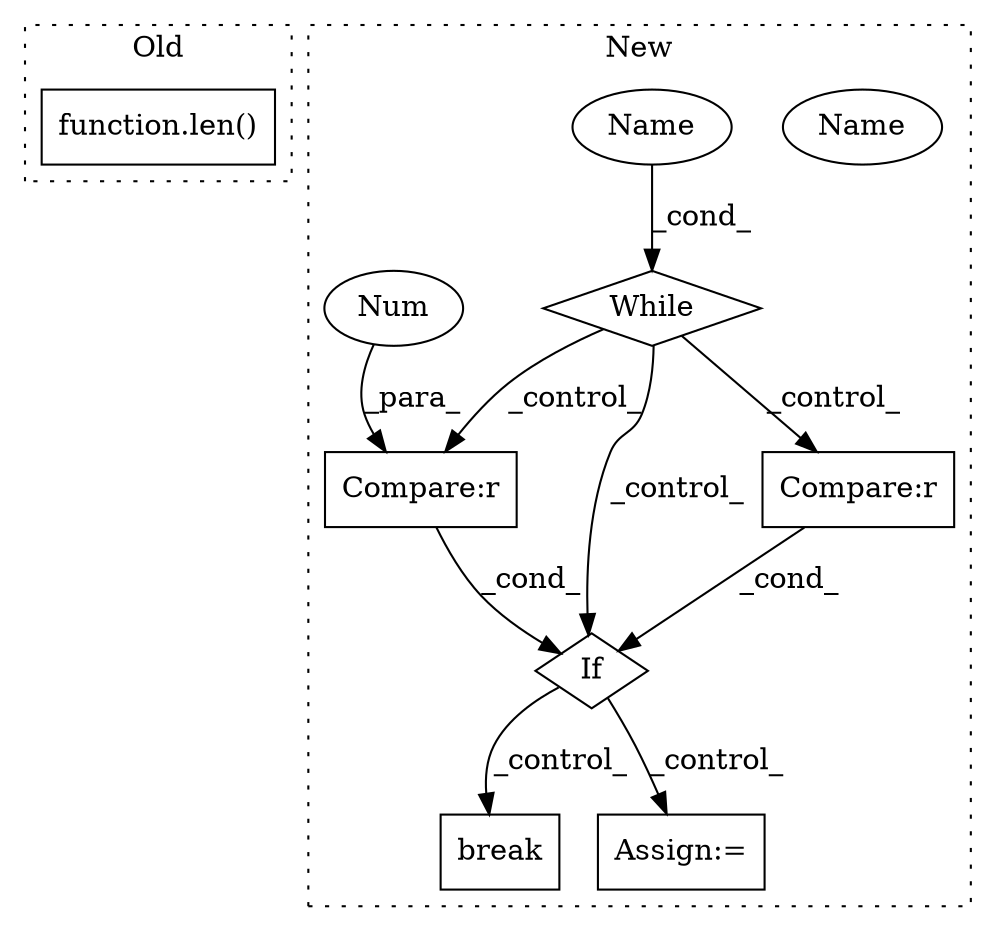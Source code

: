digraph G {
subgraph cluster0 {
1 [label="function.len()" a="75" s="1728,1740" l="4,1" shape="box"];
label = "Old";
style="dotted";
}
subgraph cluster1 {
2 [label="break" a="94" s="3031" l="5" shape="box"];
3 [label="If" a="96" s="2980" l="3" shape="diamond"];
4 [label="Compare:r" a="40" s="2983" l="7" shape="box"];
5 [label="Num" a="76" s="2989" l="1" shape="ellipse"];
6 [label="Name" a="87" s="2958" l="4" shape="ellipse"];
7 [label="While" a="52" s="2952,2962" l="6,18" shape="diamond"];
8 [label="Compare:r" a="40" s="2995" l="14" shape="box"];
9 [label="Assign:=" a="68" s="3491" l="3" shape="box"];
10 [label="Name" a="87" s="2958" l="4" shape="ellipse"];
label = "New";
style="dotted";
}
3 -> 9 [label="_control_"];
3 -> 2 [label="_control_"];
4 -> 3 [label="_cond_"];
5 -> 4 [label="_para_"];
7 -> 8 [label="_control_"];
7 -> 3 [label="_control_"];
7 -> 4 [label="_control_"];
8 -> 3 [label="_cond_"];
10 -> 7 [label="_cond_"];
}